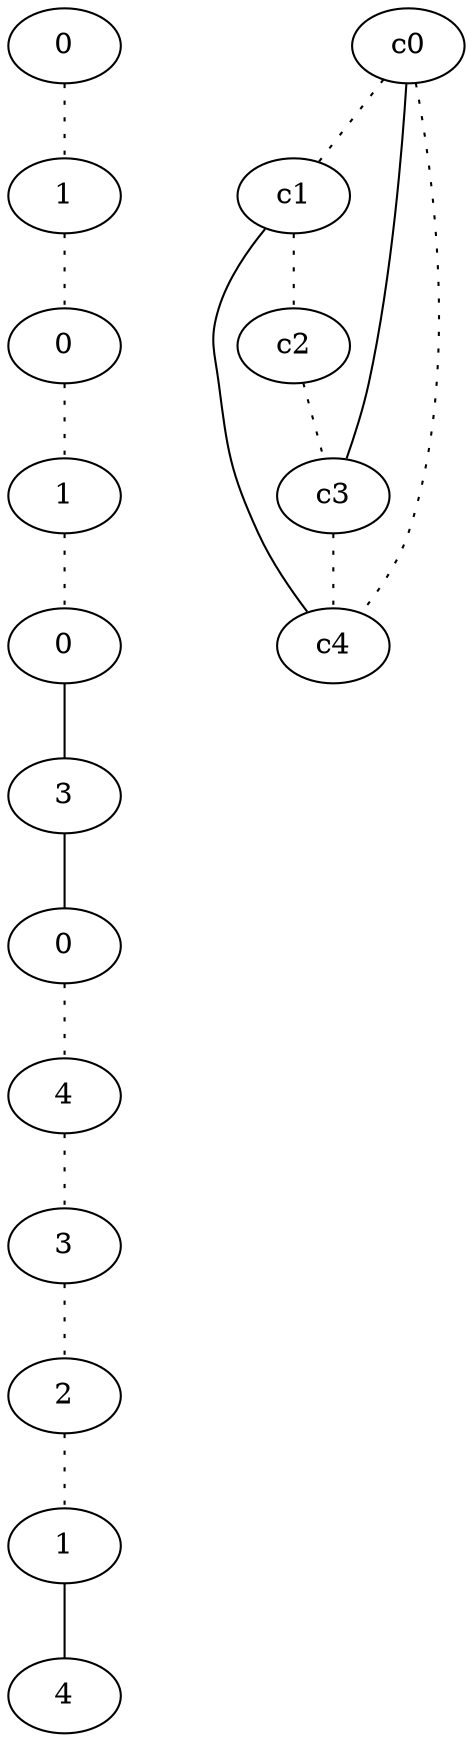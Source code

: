 graph {
a0[label=0];
a1[label=1];
a2[label=0];
a3[label=1];
a4[label=0];
a5[label=3];
a6[label=0];
a7[label=4];
a8[label=3];
a9[label=2];
a10[label=1];
a11[label=4];
a0 -- a1 [style=dotted];
a1 -- a2 [style=dotted];
a2 -- a3 [style=dotted];
a3 -- a4 [style=dotted];
a4 -- a5;
a5 -- a6;
a6 -- a7 [style=dotted];
a7 -- a8 [style=dotted];
a8 -- a9 [style=dotted];
a9 -- a10 [style=dotted];
a10 -- a11;
c0 -- c1 [style=dotted];
c0 -- c3;
c0 -- c4 [style=dotted];
c1 -- c2 [style=dotted];
c1 -- c4;
c2 -- c3 [style=dotted];
c3 -- c4 [style=dotted];
}
